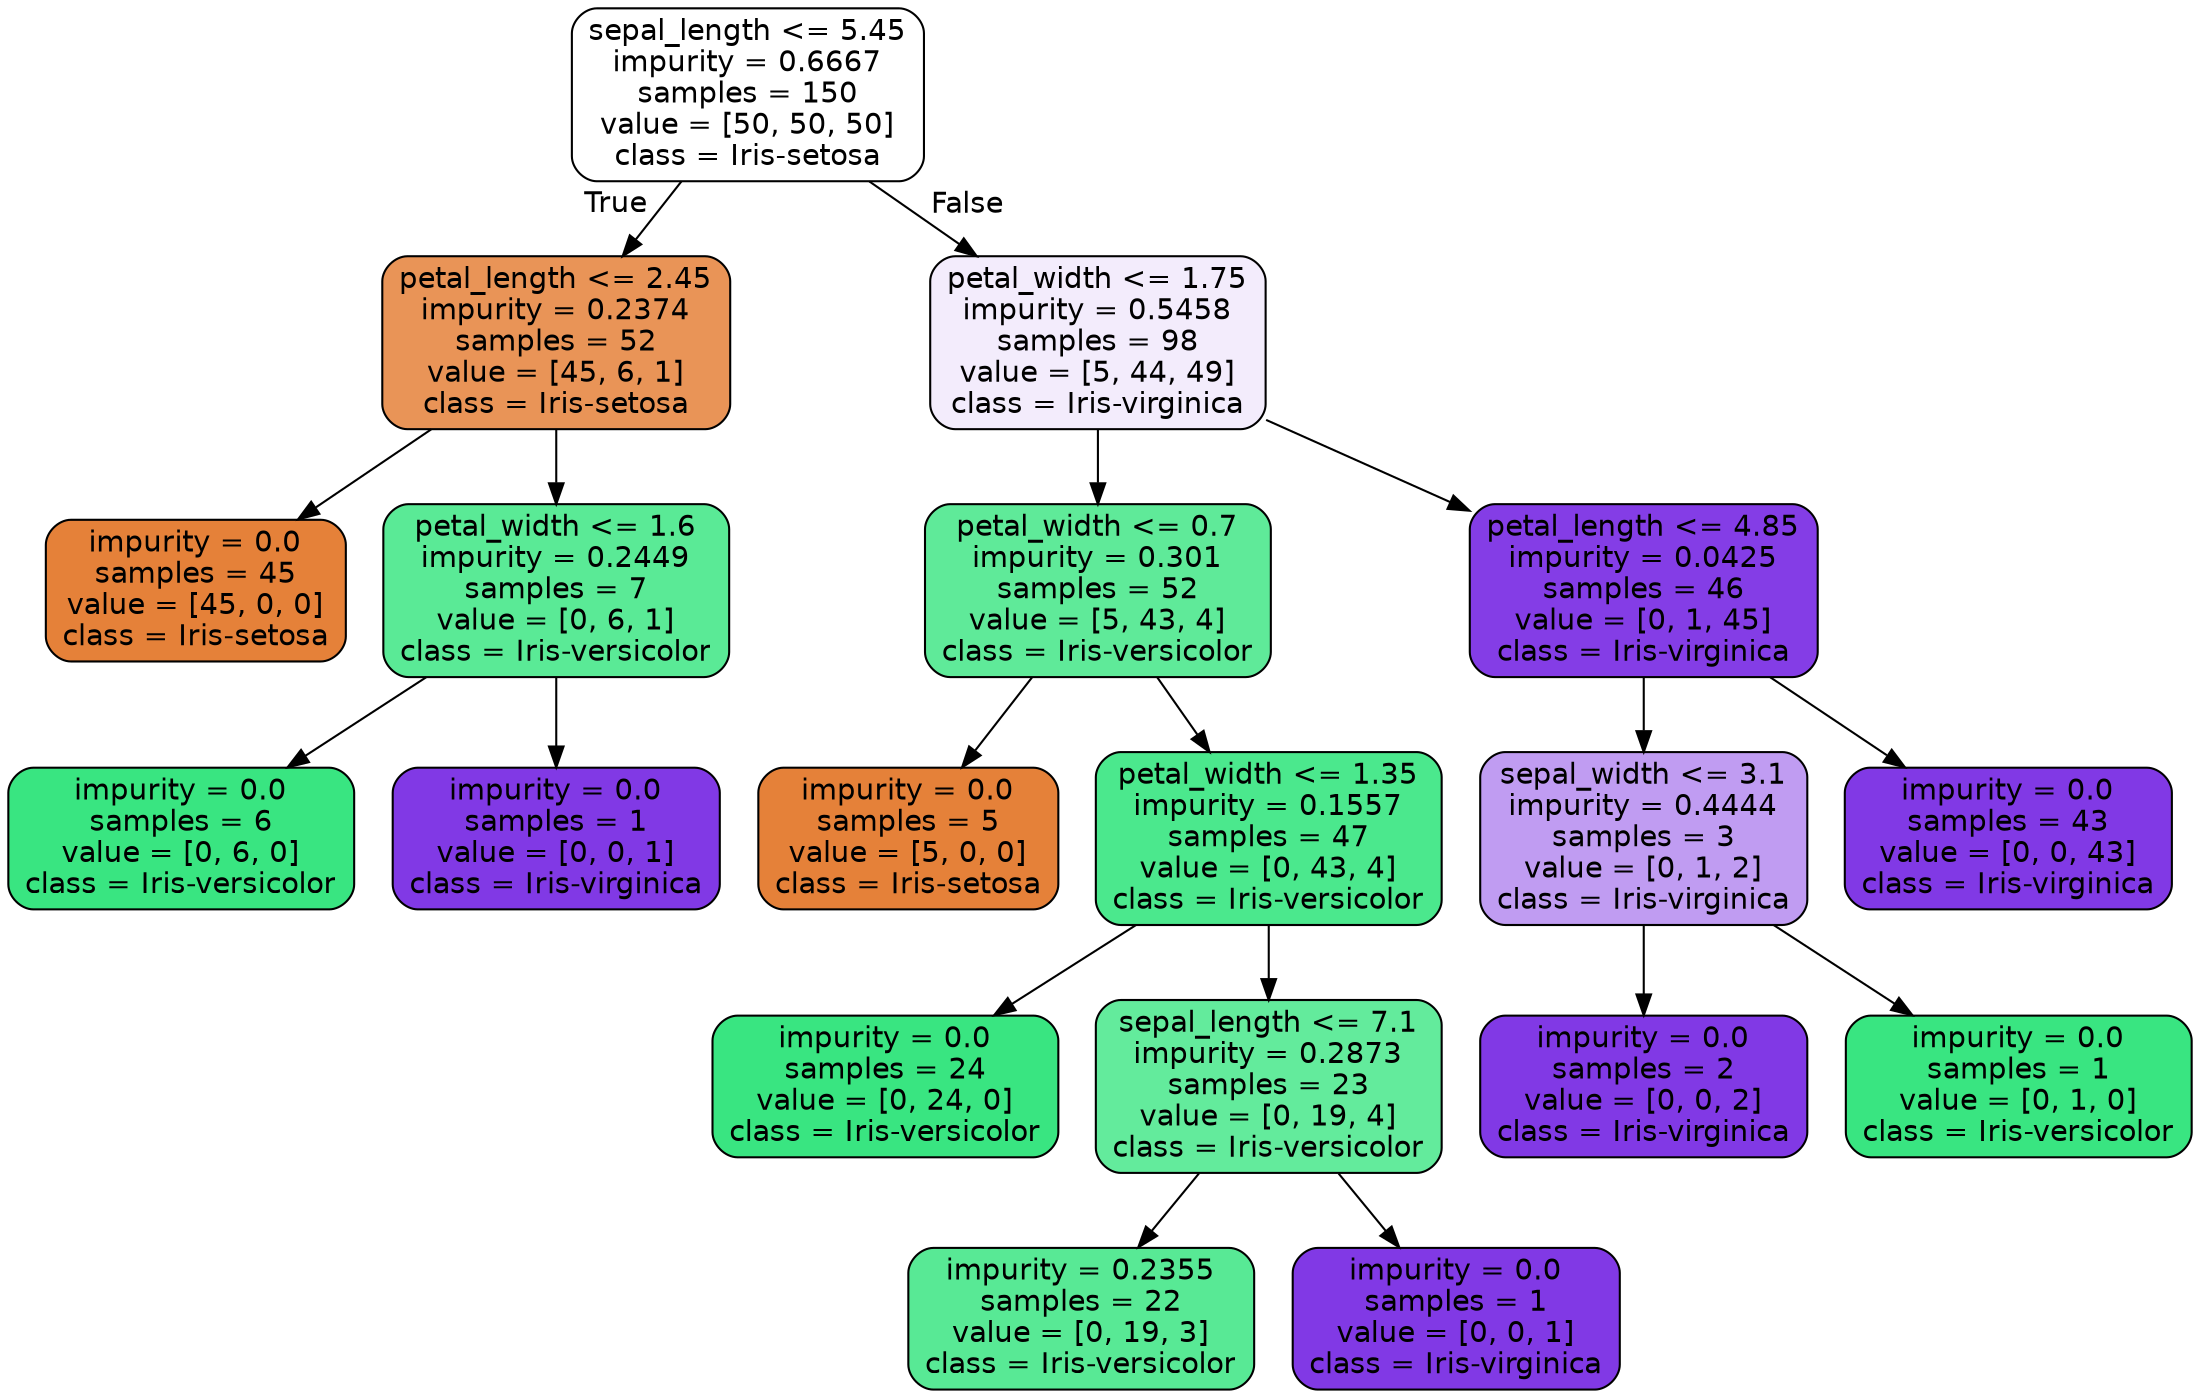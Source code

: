 digraph Tree {
node [shape=box, style="filled, rounded", color="black", fontname=helvetica] ;
edge [fontname=helvetica] ;
0 [label="sepal_length <= 5.45\nimpurity = 0.6667\nsamples = 150\nvalue = [50, 50, 50]\nclass = Iris-setosa", fillcolor="#e5813900"] ;
1 [label="petal_length <= 2.45\nimpurity = 0.2374\nsamples = 52\nvalue = [45, 6, 1]\nclass = Iris-setosa", fillcolor="#e58139d8"] ;
0 -> 1 [labeldistance=2.5, labelangle=45, headlabel="True"] ;
2 [label="impurity = 0.0\nsamples = 45\nvalue = [45, 0, 0]\nclass = Iris-setosa", fillcolor="#e58139ff"] ;
1 -> 2 ;
3 [label="petal_width <= 1.6\nimpurity = 0.2449\nsamples = 7\nvalue = [0, 6, 1]\nclass = Iris-versicolor", fillcolor="#39e581d4"] ;
1 -> 3 ;
4 [label="impurity = 0.0\nsamples = 6\nvalue = [0, 6, 0]\nclass = Iris-versicolor", fillcolor="#39e581ff"] ;
3 -> 4 ;
5 [label="impurity = 0.0\nsamples = 1\nvalue = [0, 0, 1]\nclass = Iris-virginica", fillcolor="#8139e5ff"] ;
3 -> 5 ;
6 [label="petal_width <= 1.75\nimpurity = 0.5458\nsamples = 98\nvalue = [5, 44, 49]\nclass = Iris-virginica", fillcolor="#8139e518"] ;
0 -> 6 [labeldistance=2.5, labelangle=-45, headlabel="False"] ;
7 [label="petal_width <= 0.7\nimpurity = 0.301\nsamples = 52\nvalue = [5, 43, 4]\nclass = Iris-versicolor", fillcolor="#39e581ce"] ;
6 -> 7 ;
8 [label="impurity = 0.0\nsamples = 5\nvalue = [5, 0, 0]\nclass = Iris-setosa", fillcolor="#e58139ff"] ;
7 -> 8 ;
9 [label="petal_width <= 1.35\nimpurity = 0.1557\nsamples = 47\nvalue = [0, 43, 4]\nclass = Iris-versicolor", fillcolor="#39e581e7"] ;
7 -> 9 ;
10 [label="impurity = 0.0\nsamples = 24\nvalue = [0, 24, 0]\nclass = Iris-versicolor", fillcolor="#39e581ff"] ;
9 -> 10 ;
11 [label="sepal_length <= 7.1\nimpurity = 0.2873\nsamples = 23\nvalue = [0, 19, 4]\nclass = Iris-versicolor", fillcolor="#39e581c9"] ;
9 -> 11 ;
12 [label="impurity = 0.2355\nsamples = 22\nvalue = [0, 19, 3]\nclass = Iris-versicolor", fillcolor="#39e581d7"] ;
11 -> 12 ;
13 [label="impurity = 0.0\nsamples = 1\nvalue = [0, 0, 1]\nclass = Iris-virginica", fillcolor="#8139e5ff"] ;
11 -> 13 ;
14 [label="petal_length <= 4.85\nimpurity = 0.0425\nsamples = 46\nvalue = [0, 1, 45]\nclass = Iris-virginica", fillcolor="#8139e5f9"] ;
6 -> 14 ;
15 [label="sepal_width <= 3.1\nimpurity = 0.4444\nsamples = 3\nvalue = [0, 1, 2]\nclass = Iris-virginica", fillcolor="#8139e57f"] ;
14 -> 15 ;
16 [label="impurity = 0.0\nsamples = 2\nvalue = [0, 0, 2]\nclass = Iris-virginica", fillcolor="#8139e5ff"] ;
15 -> 16 ;
17 [label="impurity = 0.0\nsamples = 1\nvalue = [0, 1, 0]\nclass = Iris-versicolor", fillcolor="#39e581ff"] ;
15 -> 17 ;
18 [label="impurity = 0.0\nsamples = 43\nvalue = [0, 0, 43]\nclass = Iris-virginica", fillcolor="#8139e5ff"] ;
14 -> 18 ;
}